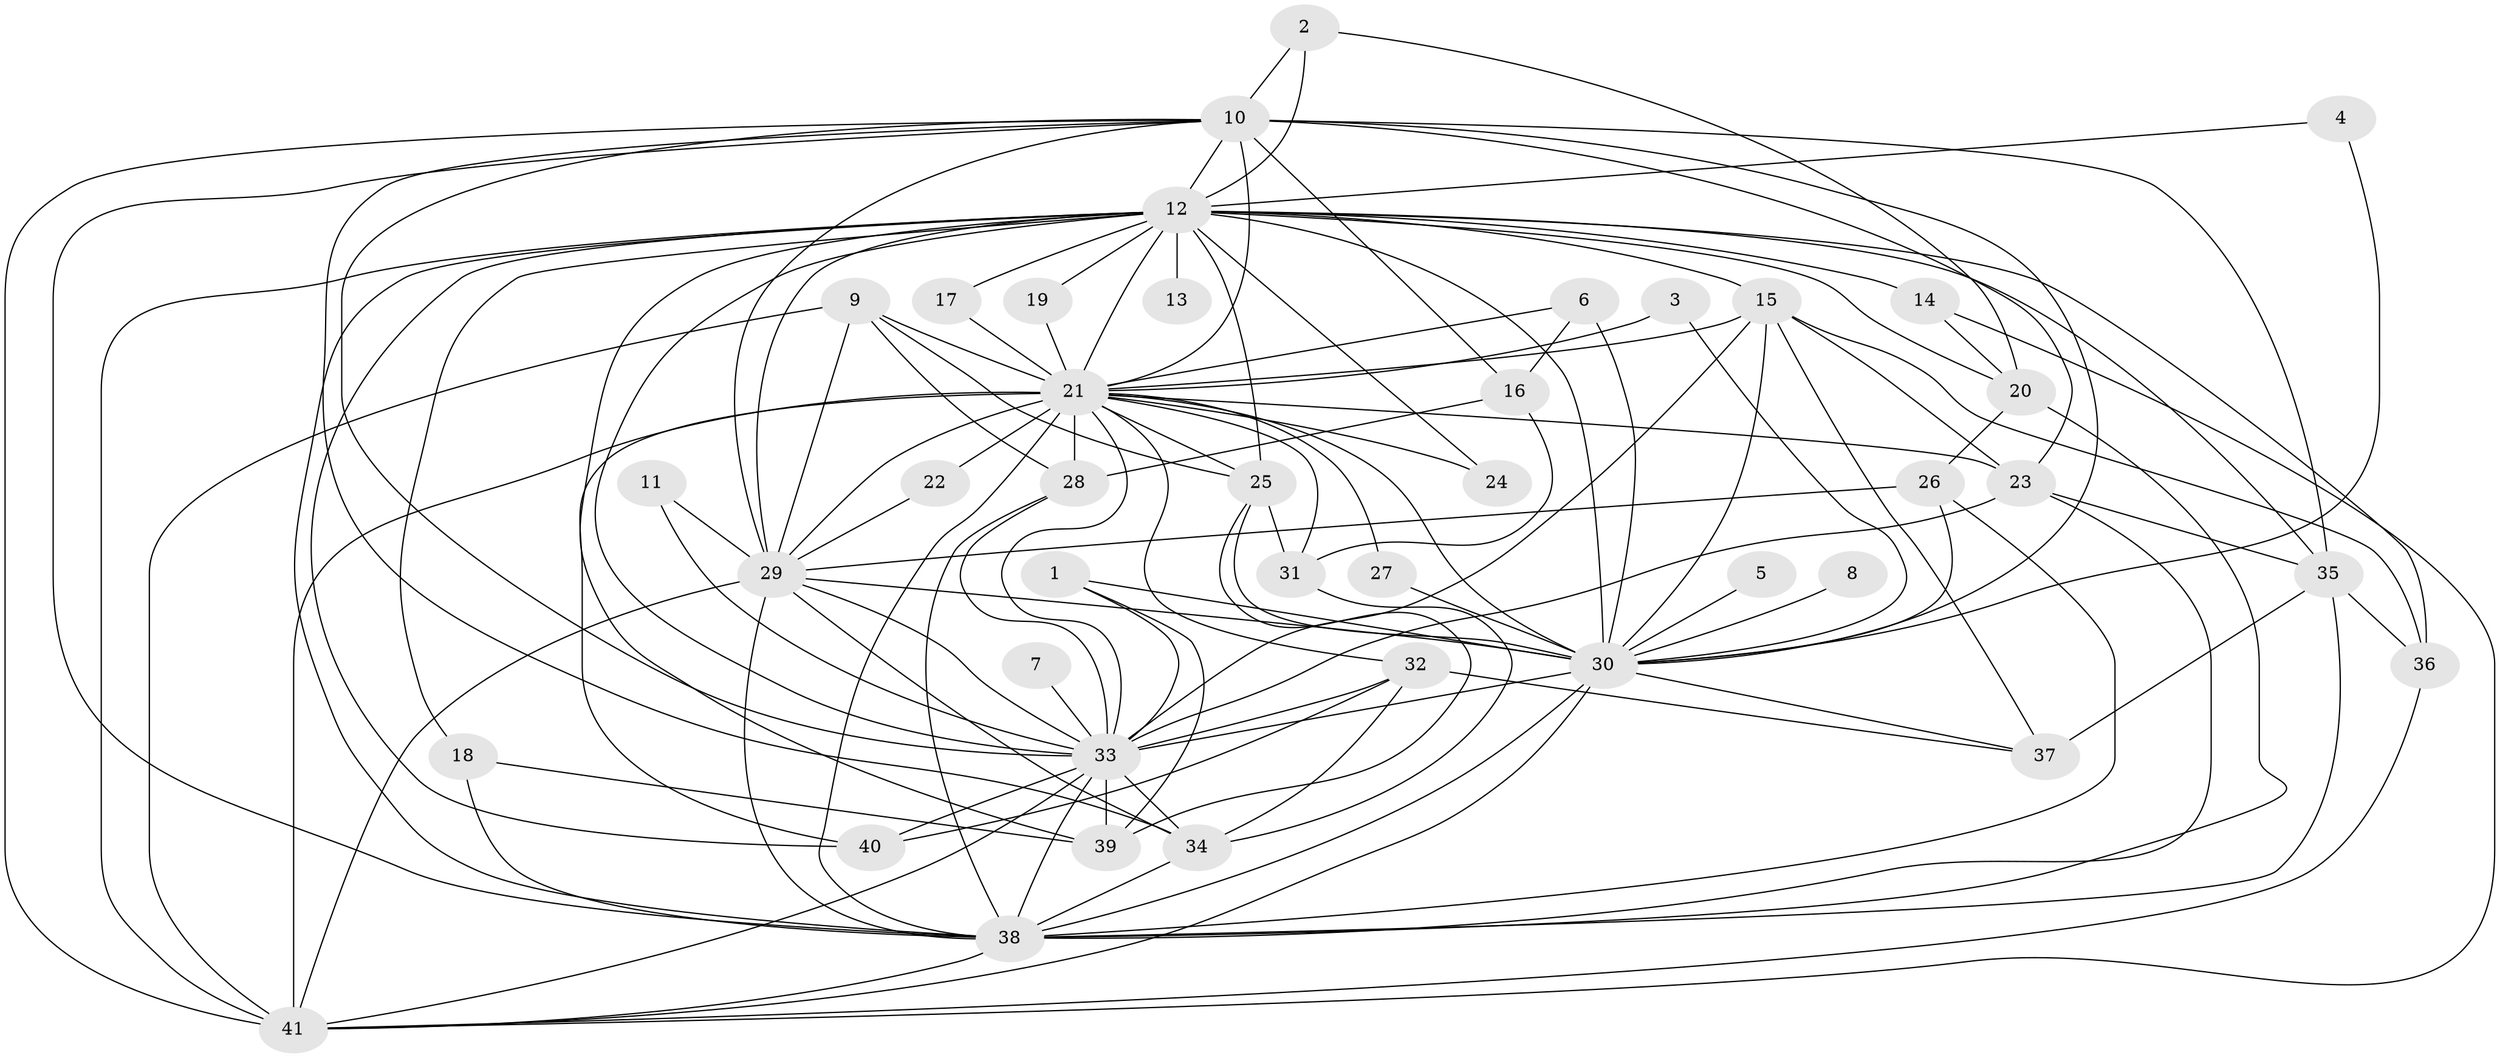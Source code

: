 // original degree distribution, {15: 0.007352941176470588, 38: 0.007352941176470588, 17: 0.007352941176470588, 14: 0.007352941176470588, 31: 0.014705882352941176, 25: 0.007352941176470588, 23: 0.014705882352941176, 22: 0.007352941176470588, 2: 0.5147058823529411, 3: 0.25735294117647056, 8: 0.007352941176470588, 10: 0.007352941176470588, 5: 0.051470588235294115, 6: 0.022058823529411766, 7: 0.007352941176470588, 4: 0.058823529411764705}
// Generated by graph-tools (version 1.1) at 2025/36/03/04/25 23:36:30]
// undirected, 41 vertices, 121 edges
graph export_dot {
  node [color=gray90,style=filled];
  1;
  2;
  3;
  4;
  5;
  6;
  7;
  8;
  9;
  10;
  11;
  12;
  13;
  14;
  15;
  16;
  17;
  18;
  19;
  20;
  21;
  22;
  23;
  24;
  25;
  26;
  27;
  28;
  29;
  30;
  31;
  32;
  33;
  34;
  35;
  36;
  37;
  38;
  39;
  40;
  41;
  1 -- 30 [weight=1.0];
  1 -- 33 [weight=1.0];
  1 -- 39 [weight=1.0];
  2 -- 10 [weight=1.0];
  2 -- 12 [weight=1.0];
  2 -- 20 [weight=1.0];
  3 -- 21 [weight=1.0];
  3 -- 30 [weight=1.0];
  4 -- 12 [weight=1.0];
  4 -- 30 [weight=1.0];
  5 -- 30 [weight=2.0];
  6 -- 16 [weight=1.0];
  6 -- 21 [weight=1.0];
  6 -- 30 [weight=1.0];
  7 -- 33 [weight=1.0];
  8 -- 30 [weight=1.0];
  9 -- 21 [weight=1.0];
  9 -- 25 [weight=1.0];
  9 -- 28 [weight=1.0];
  9 -- 29 [weight=1.0];
  9 -- 41 [weight=1.0];
  10 -- 12 [weight=1.0];
  10 -- 16 [weight=1.0];
  10 -- 21 [weight=3.0];
  10 -- 23 [weight=3.0];
  10 -- 29 [weight=2.0];
  10 -- 30 [weight=3.0];
  10 -- 33 [weight=1.0];
  10 -- 34 [weight=2.0];
  10 -- 35 [weight=1.0];
  10 -- 38 [weight=2.0];
  10 -- 41 [weight=3.0];
  11 -- 29 [weight=1.0];
  11 -- 33 [weight=1.0];
  12 -- 13 [weight=1.0];
  12 -- 14 [weight=1.0];
  12 -- 15 [weight=2.0];
  12 -- 17 [weight=1.0];
  12 -- 18 [weight=2.0];
  12 -- 19 [weight=1.0];
  12 -- 20 [weight=2.0];
  12 -- 21 [weight=4.0];
  12 -- 24 [weight=1.0];
  12 -- 25 [weight=2.0];
  12 -- 29 [weight=2.0];
  12 -- 30 [weight=1.0];
  12 -- 33 [weight=1.0];
  12 -- 35 [weight=4.0];
  12 -- 36 [weight=2.0];
  12 -- 38 [weight=2.0];
  12 -- 39 [weight=1.0];
  12 -- 40 [weight=1.0];
  12 -- 41 [weight=3.0];
  14 -- 20 [weight=1.0];
  14 -- 41 [weight=1.0];
  15 -- 21 [weight=1.0];
  15 -- 23 [weight=1.0];
  15 -- 30 [weight=1.0];
  15 -- 33 [weight=1.0];
  15 -- 36 [weight=1.0];
  15 -- 37 [weight=2.0];
  16 -- 28 [weight=2.0];
  16 -- 31 [weight=1.0];
  17 -- 21 [weight=2.0];
  18 -- 38 [weight=1.0];
  18 -- 39 [weight=1.0];
  19 -- 21 [weight=1.0];
  20 -- 26 [weight=1.0];
  20 -- 38 [weight=1.0];
  21 -- 22 [weight=2.0];
  21 -- 23 [weight=1.0];
  21 -- 24 [weight=1.0];
  21 -- 25 [weight=1.0];
  21 -- 27 [weight=2.0];
  21 -- 28 [weight=4.0];
  21 -- 29 [weight=6.0];
  21 -- 30 [weight=3.0];
  21 -- 31 [weight=1.0];
  21 -- 32 [weight=1.0];
  21 -- 33 [weight=2.0];
  21 -- 38 [weight=3.0];
  21 -- 40 [weight=2.0];
  21 -- 41 [weight=6.0];
  22 -- 29 [weight=1.0];
  23 -- 33 [weight=1.0];
  23 -- 35 [weight=1.0];
  23 -- 38 [weight=1.0];
  25 -- 30 [weight=1.0];
  25 -- 31 [weight=1.0];
  25 -- 39 [weight=1.0];
  26 -- 29 [weight=1.0];
  26 -- 30 [weight=1.0];
  26 -- 38 [weight=1.0];
  27 -- 30 [weight=2.0];
  28 -- 33 [weight=1.0];
  28 -- 38 [weight=2.0];
  29 -- 30 [weight=1.0];
  29 -- 33 [weight=2.0];
  29 -- 34 [weight=2.0];
  29 -- 38 [weight=2.0];
  29 -- 41 [weight=3.0];
  30 -- 33 [weight=3.0];
  30 -- 37 [weight=1.0];
  30 -- 38 [weight=4.0];
  30 -- 41 [weight=2.0];
  31 -- 34 [weight=2.0];
  32 -- 33 [weight=1.0];
  32 -- 34 [weight=1.0];
  32 -- 37 [weight=1.0];
  32 -- 40 [weight=1.0];
  33 -- 34 [weight=1.0];
  33 -- 38 [weight=2.0];
  33 -- 39 [weight=2.0];
  33 -- 40 [weight=1.0];
  33 -- 41 [weight=2.0];
  34 -- 38 [weight=1.0];
  35 -- 36 [weight=1.0];
  35 -- 37 [weight=2.0];
  35 -- 38 [weight=1.0];
  36 -- 41 [weight=1.0];
  38 -- 41 [weight=3.0];
}
